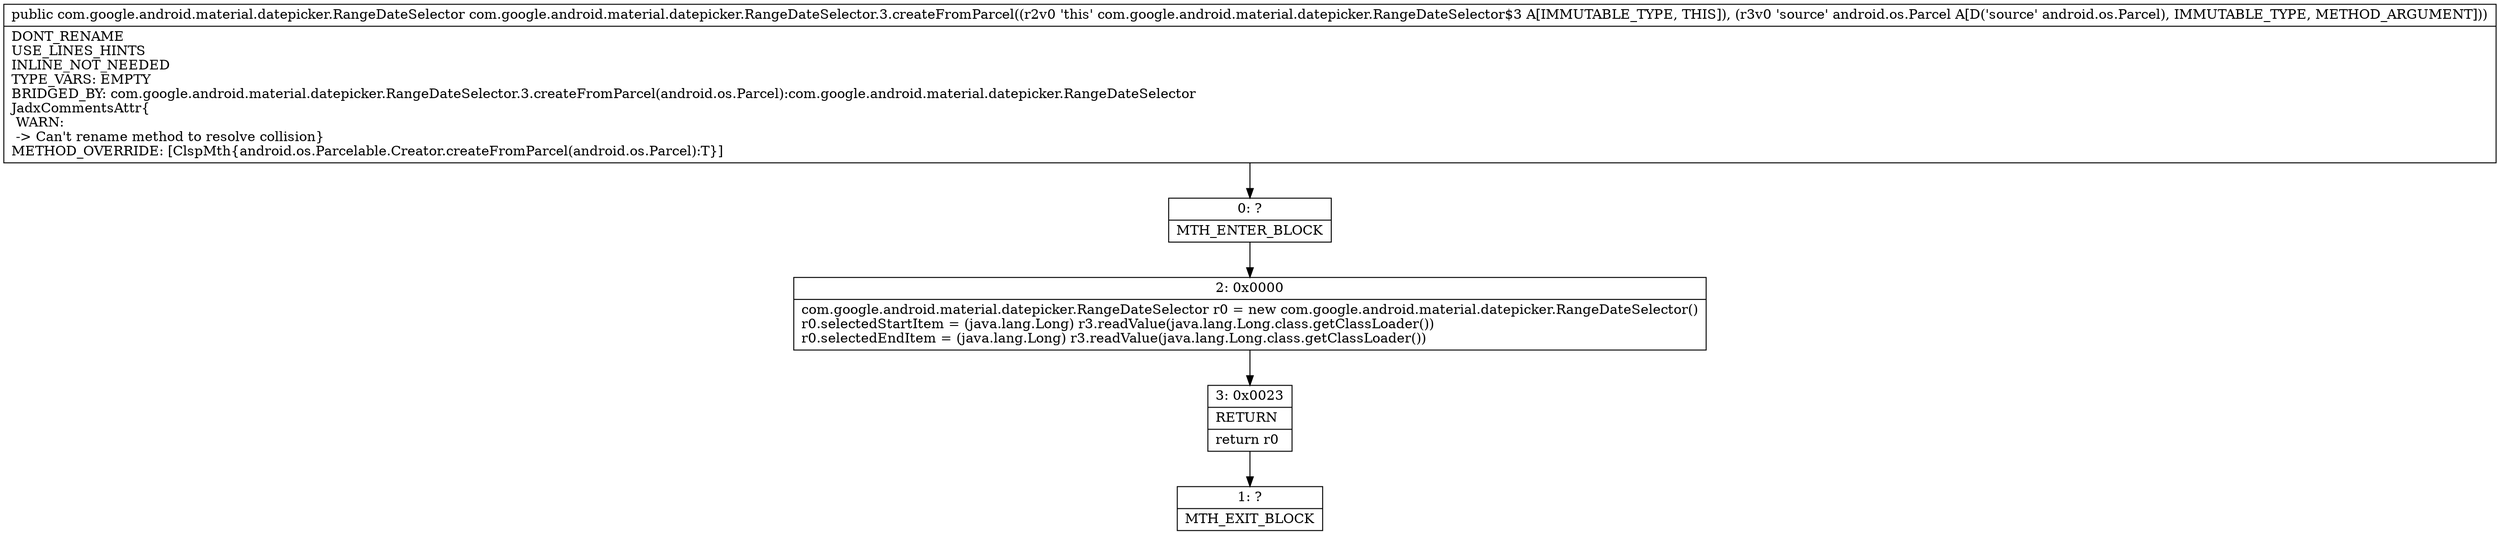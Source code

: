 digraph "CFG forcom.google.android.material.datepicker.RangeDateSelector.3.createFromParcel(Landroid\/os\/Parcel;)Lcom\/google\/android\/material\/datepicker\/RangeDateSelector;" {
Node_0 [shape=record,label="{0\:\ ?|MTH_ENTER_BLOCK\l}"];
Node_2 [shape=record,label="{2\:\ 0x0000|com.google.android.material.datepicker.RangeDateSelector r0 = new com.google.android.material.datepicker.RangeDateSelector()\lr0.selectedStartItem = (java.lang.Long) r3.readValue(java.lang.Long.class.getClassLoader())\lr0.selectedEndItem = (java.lang.Long) r3.readValue(java.lang.Long.class.getClassLoader())\l}"];
Node_3 [shape=record,label="{3\:\ 0x0023|RETURN\l|return r0\l}"];
Node_1 [shape=record,label="{1\:\ ?|MTH_EXIT_BLOCK\l}"];
MethodNode[shape=record,label="{public com.google.android.material.datepicker.RangeDateSelector com.google.android.material.datepicker.RangeDateSelector.3.createFromParcel((r2v0 'this' com.google.android.material.datepicker.RangeDateSelector$3 A[IMMUTABLE_TYPE, THIS]), (r3v0 'source' android.os.Parcel A[D('source' android.os.Parcel), IMMUTABLE_TYPE, METHOD_ARGUMENT]))  | DONT_RENAME\lUSE_LINES_HINTS\lINLINE_NOT_NEEDED\lTYPE_VARS: EMPTY\lBRIDGED_BY: com.google.android.material.datepicker.RangeDateSelector.3.createFromParcel(android.os.Parcel):com.google.android.material.datepicker.RangeDateSelector\lJadxCommentsAttr\{\l WARN: \l \-\> Can't rename method to resolve collision\}\lMETHOD_OVERRIDE: [ClspMth\{android.os.Parcelable.Creator.createFromParcel(android.os.Parcel):T\}]\l}"];
MethodNode -> Node_0;Node_0 -> Node_2;
Node_2 -> Node_3;
Node_3 -> Node_1;
}

